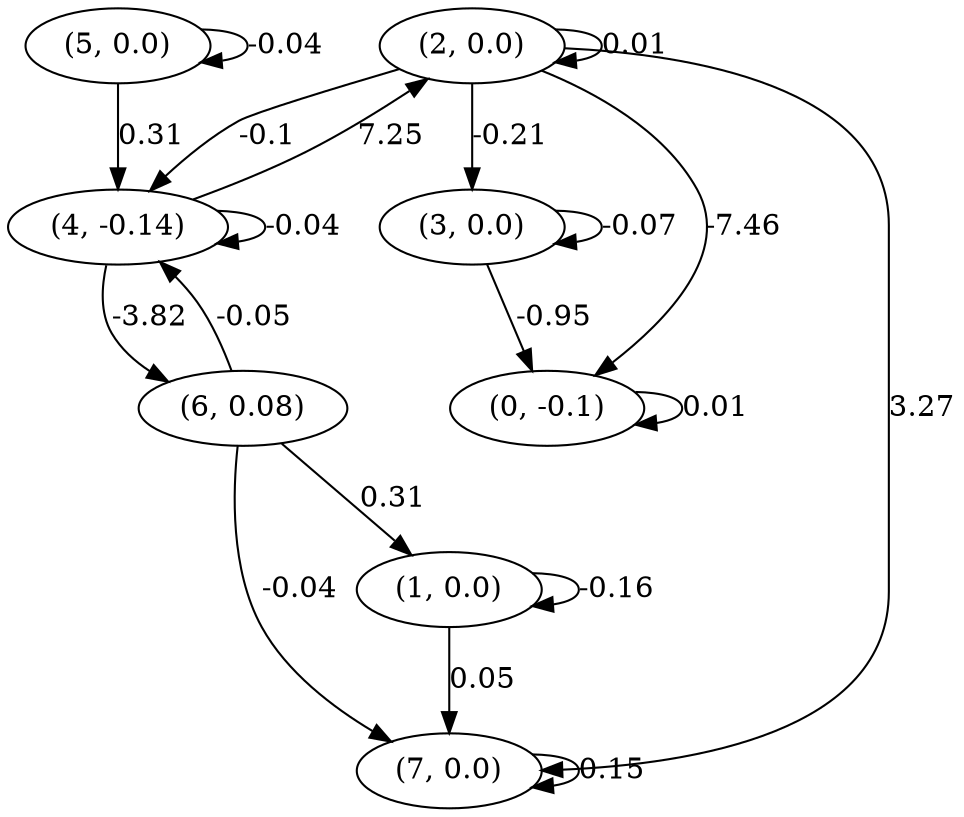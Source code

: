 digraph {
    0 [ label = "(0, -0.1)" ]
    1 [ label = "(1, 0.0)" ]
    2 [ label = "(2, 0.0)" ]
    3 [ label = "(3, 0.0)" ]
    4 [ label = "(4, -0.14)" ]
    5 [ label = "(5, 0.0)" ]
    6 [ label = "(6, 0.08)" ]
    7 [ label = "(7, 0.0)" ]
    0 -> 0 [ label = "0.01" ]
    1 -> 1 [ label = "-0.16" ]
    2 -> 2 [ label = "0.01" ]
    3 -> 3 [ label = "-0.07" ]
    4 -> 4 [ label = "-0.04" ]
    5 -> 5 [ label = "-0.04" ]
    7 -> 7 [ label = "0.15" ]
    2 -> 0 [ label = "-7.46" ]
    3 -> 0 [ label = "-0.95" ]
    6 -> 1 [ label = "0.31" ]
    4 -> 2 [ label = "7.25" ]
    2 -> 3 [ label = "-0.21" ]
    2 -> 4 [ label = "-0.1" ]
    5 -> 4 [ label = "0.31" ]
    6 -> 4 [ label = "-0.05" ]
    4 -> 6 [ label = "-3.82" ]
    1 -> 7 [ label = "0.05" ]
    2 -> 7 [ label = "3.27" ]
    6 -> 7 [ label = "-0.04" ]
}

